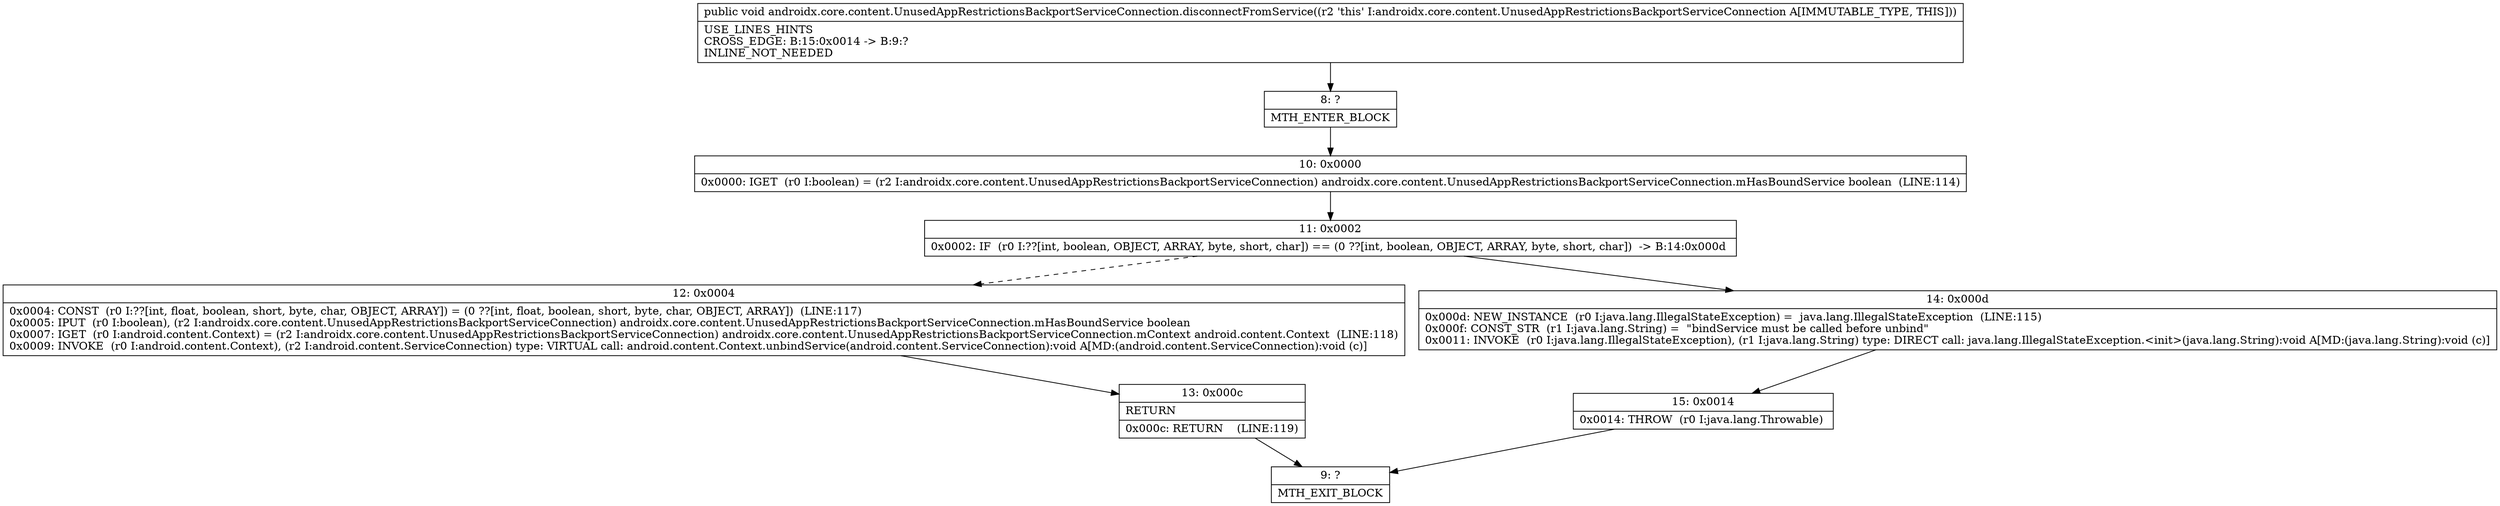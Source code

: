 digraph "CFG forandroidx.core.content.UnusedAppRestrictionsBackportServiceConnection.disconnectFromService()V" {
Node_8 [shape=record,label="{8\:\ ?|MTH_ENTER_BLOCK\l}"];
Node_10 [shape=record,label="{10\:\ 0x0000|0x0000: IGET  (r0 I:boolean) = (r2 I:androidx.core.content.UnusedAppRestrictionsBackportServiceConnection) androidx.core.content.UnusedAppRestrictionsBackportServiceConnection.mHasBoundService boolean  (LINE:114)\l}"];
Node_11 [shape=record,label="{11\:\ 0x0002|0x0002: IF  (r0 I:??[int, boolean, OBJECT, ARRAY, byte, short, char]) == (0 ??[int, boolean, OBJECT, ARRAY, byte, short, char])  \-\> B:14:0x000d \l}"];
Node_12 [shape=record,label="{12\:\ 0x0004|0x0004: CONST  (r0 I:??[int, float, boolean, short, byte, char, OBJECT, ARRAY]) = (0 ??[int, float, boolean, short, byte, char, OBJECT, ARRAY])  (LINE:117)\l0x0005: IPUT  (r0 I:boolean), (r2 I:androidx.core.content.UnusedAppRestrictionsBackportServiceConnection) androidx.core.content.UnusedAppRestrictionsBackportServiceConnection.mHasBoundService boolean \l0x0007: IGET  (r0 I:android.content.Context) = (r2 I:androidx.core.content.UnusedAppRestrictionsBackportServiceConnection) androidx.core.content.UnusedAppRestrictionsBackportServiceConnection.mContext android.content.Context  (LINE:118)\l0x0009: INVOKE  (r0 I:android.content.Context), (r2 I:android.content.ServiceConnection) type: VIRTUAL call: android.content.Context.unbindService(android.content.ServiceConnection):void A[MD:(android.content.ServiceConnection):void (c)]\l}"];
Node_13 [shape=record,label="{13\:\ 0x000c|RETURN\l|0x000c: RETURN    (LINE:119)\l}"];
Node_9 [shape=record,label="{9\:\ ?|MTH_EXIT_BLOCK\l}"];
Node_14 [shape=record,label="{14\:\ 0x000d|0x000d: NEW_INSTANCE  (r0 I:java.lang.IllegalStateException) =  java.lang.IllegalStateException  (LINE:115)\l0x000f: CONST_STR  (r1 I:java.lang.String) =  \"bindService must be called before unbind\" \l0x0011: INVOKE  (r0 I:java.lang.IllegalStateException), (r1 I:java.lang.String) type: DIRECT call: java.lang.IllegalStateException.\<init\>(java.lang.String):void A[MD:(java.lang.String):void (c)]\l}"];
Node_15 [shape=record,label="{15\:\ 0x0014|0x0014: THROW  (r0 I:java.lang.Throwable) \l}"];
MethodNode[shape=record,label="{public void androidx.core.content.UnusedAppRestrictionsBackportServiceConnection.disconnectFromService((r2 'this' I:androidx.core.content.UnusedAppRestrictionsBackportServiceConnection A[IMMUTABLE_TYPE, THIS]))  | USE_LINES_HINTS\lCROSS_EDGE: B:15:0x0014 \-\> B:9:?\lINLINE_NOT_NEEDED\l}"];
MethodNode -> Node_8;Node_8 -> Node_10;
Node_10 -> Node_11;
Node_11 -> Node_12[style=dashed];
Node_11 -> Node_14;
Node_12 -> Node_13;
Node_13 -> Node_9;
Node_14 -> Node_15;
Node_15 -> Node_9;
}

